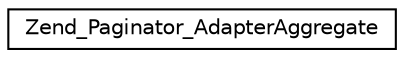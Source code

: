 digraph G
{
  edge [fontname="Helvetica",fontsize="10",labelfontname="Helvetica",labelfontsize="10"];
  node [fontname="Helvetica",fontsize="10",shape=record];
  rankdir="LR";
  Node1 [label="Zend_Paginator_AdapterAggregate",height=0.2,width=0.4,color="black", fillcolor="white", style="filled",URL="$interface_zend___paginator___adapter_aggregate.html"];
}
